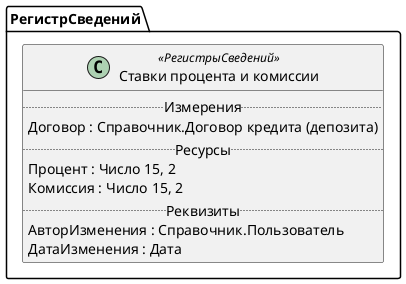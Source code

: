 ﻿@startuml ПроцентныеСтавкиКредитовИДепозитов
'!include templates.wsd
'..\include templates.wsd
class РегистрСведений.ПроцентныеСтавкиКредитовИДепозитов as "Ставки процента и комиссии" <<РегистрыСведений>>
{
..Измерения..
Договор : Справочник.Договор кредита (депозита)
..Ресурсы..
Процент : Число 15, 2
Комиссия : Число 15, 2
..Реквизиты..
АвторИзменения : Справочник.Пользователь
ДатаИзменения : Дата
}
@enduml
